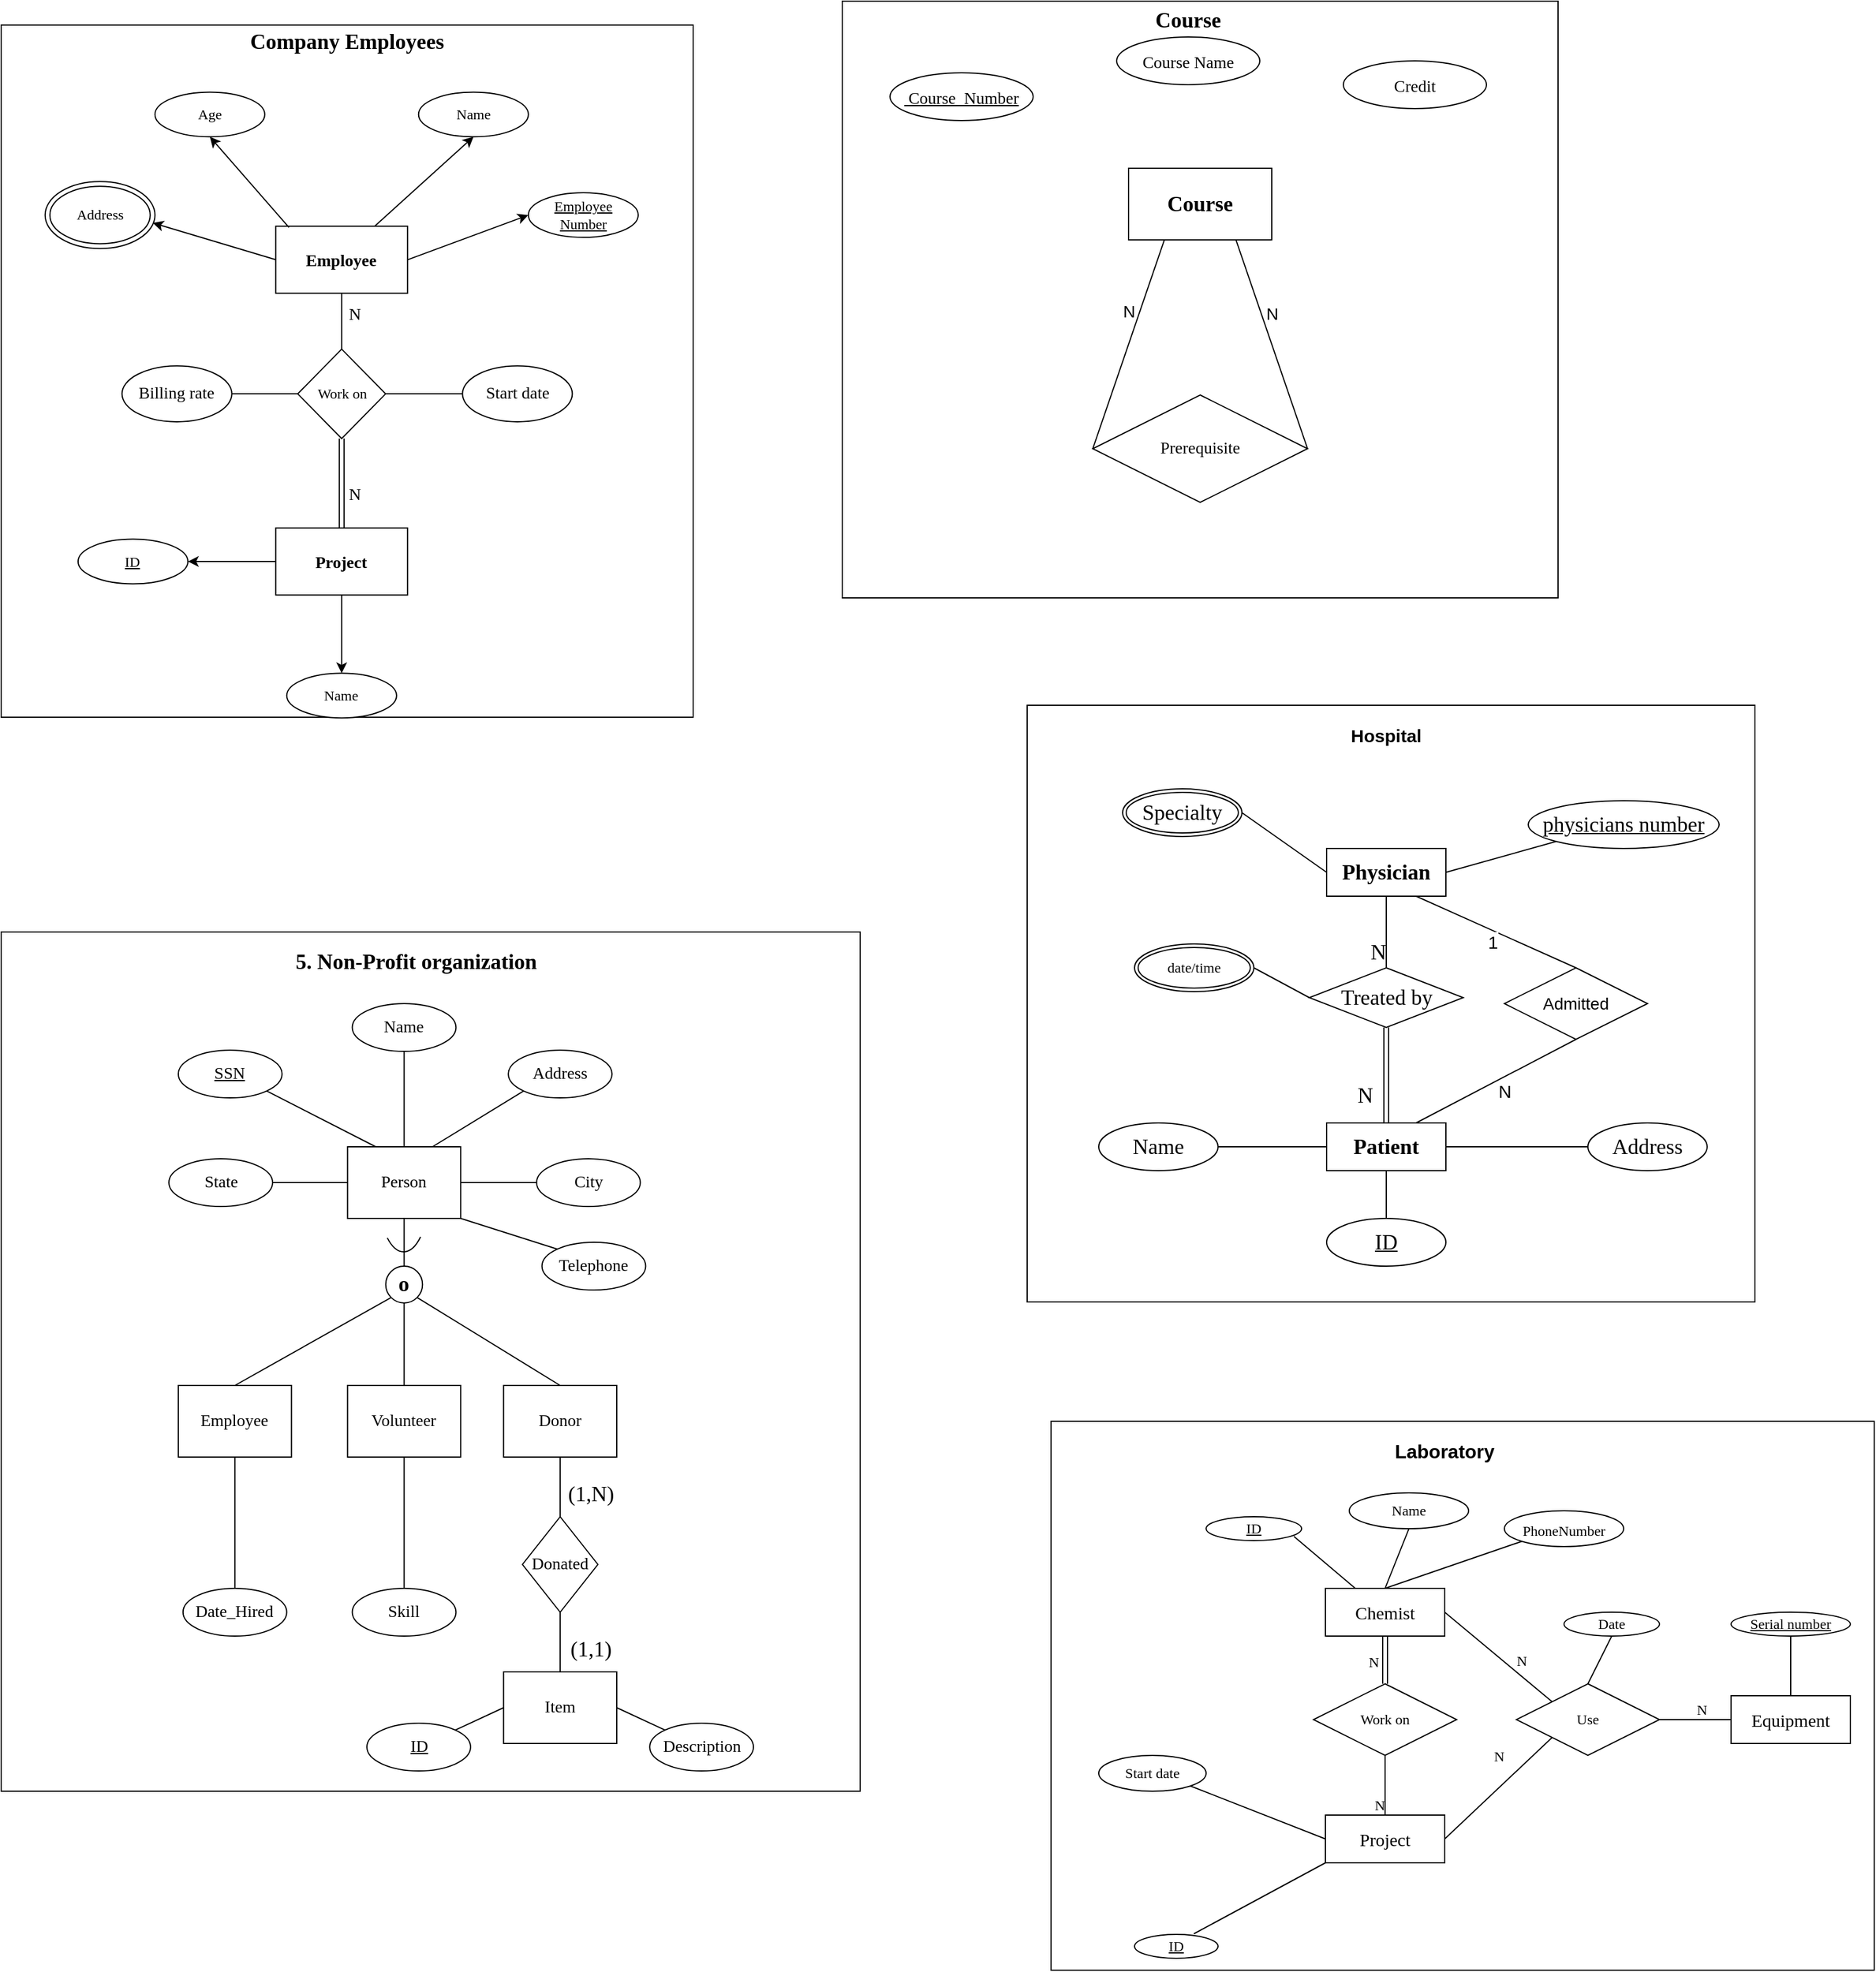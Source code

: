 <mxfile version="20.3.3" type="github">
  <diagram id="G0doiF0QVeqxdnfjwzPW" name="Trang-1">
    <mxGraphModel dx="2963" dy="1654" grid="1" gridSize="10" guides="1" tooltips="1" connect="1" arrows="1" fold="1" page="1" pageScale="1" pageWidth="827" pageHeight="1169" math="0" shadow="0">
      <root>
        <mxCell id="0" />
        <mxCell id="1" parent="0" />
        <mxCell id="F4xHrbZ4QBiIfUS1ALYh-2" value="" style="rounded=0;whiteSpace=wrap;html=1;" vertex="1" parent="1">
          <mxGeometry x="900" y="1220" width="690" height="460" as="geometry" />
        </mxCell>
        <mxCell id="6PNMOAPxWjzj0i29cbO6-39" value="" style="group" parent="1" vertex="1" connectable="0">
          <mxGeometry x="20" y="50" width="580" height="590" as="geometry" />
        </mxCell>
        <mxCell id="6PNMOAPxWjzj0i29cbO6-37" value="" style="whiteSpace=wrap;html=1;aspect=fixed;fontFamily=Times New Roman;fontSize=14;" parent="6PNMOAPxWjzj0i29cbO6-39" vertex="1">
          <mxGeometry width="580" height="580" as="geometry" />
        </mxCell>
        <mxCell id="6PNMOAPxWjzj0i29cbO6-1" value="&lt;h3&gt;&lt;font face=&quot;Times New Roman&quot;&gt;Employee&lt;/font&gt;&lt;/h3&gt;" style="rounded=0;whiteSpace=wrap;html=1;" parent="6PNMOAPxWjzj0i29cbO6-39" vertex="1">
          <mxGeometry x="230.159" y="168.571" width="110.476" height="56.19" as="geometry" />
        </mxCell>
        <mxCell id="6PNMOAPxWjzj0i29cbO6-2" value="&lt;h3&gt;Project&lt;/h3&gt;" style="rounded=0;whiteSpace=wrap;html=1;fontFamily=Times New Roman;" parent="6PNMOAPxWjzj0i29cbO6-39" vertex="1">
          <mxGeometry x="230.159" y="421.429" width="110.476" height="56.19" as="geometry" />
        </mxCell>
        <mxCell id="6PNMOAPxWjzj0i29cbO6-5" value="&lt;u&gt;Employee Number&lt;/u&gt;" style="ellipse;whiteSpace=wrap;html=1;fontFamily=Times New Roman;" parent="6PNMOAPxWjzj0i29cbO6-39" vertex="1">
          <mxGeometry x="441.905" y="140.476" width="92.063" height="37.46" as="geometry" />
        </mxCell>
        <mxCell id="6PNMOAPxWjzj0i29cbO6-7" value="Name" style="ellipse;whiteSpace=wrap;html=1;fontFamily=Times New Roman;" parent="6PNMOAPxWjzj0i29cbO6-39" vertex="1">
          <mxGeometry x="349.841" y="56.19" width="92.063" height="37.46" as="geometry" />
        </mxCell>
        <mxCell id="6PNMOAPxWjzj0i29cbO6-8" value="Age" style="ellipse;whiteSpace=wrap;html=1;fontFamily=Times New Roman;" parent="6PNMOAPxWjzj0i29cbO6-39" vertex="1">
          <mxGeometry x="128.889" y="56.19" width="92.063" height="37.46" as="geometry" />
        </mxCell>
        <mxCell id="6PNMOAPxWjzj0i29cbO6-10" value="" style="endArrow=classic;html=1;rounded=0;fontFamily=Times New Roman;entryX=0.5;entryY=1;entryDx=0;entryDy=0;exitX=0.75;exitY=0;exitDx=0;exitDy=0;" parent="6PNMOAPxWjzj0i29cbO6-39" source="6PNMOAPxWjzj0i29cbO6-1" target="6PNMOAPxWjzj0i29cbO6-7" edge="1">
          <mxGeometry width="50" height="50" relative="1" as="geometry">
            <mxPoint x="340.635" y="252.857" as="sourcePoint" />
            <mxPoint x="386.667" y="206.032" as="targetPoint" />
          </mxGeometry>
        </mxCell>
        <mxCell id="6PNMOAPxWjzj0i29cbO6-12" value="" style="endArrow=classic;html=1;rounded=0;fontFamily=Times New Roman;entryX=0.5;entryY=1;entryDx=0;entryDy=0;exitX=0.1;exitY=0.017;exitDx=0;exitDy=0;exitPerimeter=0;" parent="6PNMOAPxWjzj0i29cbO6-39" source="6PNMOAPxWjzj0i29cbO6-1" target="6PNMOAPxWjzj0i29cbO6-8" edge="1">
          <mxGeometry width="50" height="50" relative="1" as="geometry">
            <mxPoint x="340.635" y="252.857" as="sourcePoint" />
            <mxPoint x="386.667" y="206.032" as="targetPoint" />
          </mxGeometry>
        </mxCell>
        <mxCell id="6PNMOAPxWjzj0i29cbO6-13" value="" style="endArrow=classic;html=1;rounded=0;fontFamily=Times New Roman;entryX=0.98;entryY=0.617;entryDx=0;entryDy=0;exitX=0;exitY=0.5;exitDx=0;exitDy=0;entryPerimeter=0;" parent="6PNMOAPxWjzj0i29cbO6-39" source="6PNMOAPxWjzj0i29cbO6-1" target="6PNMOAPxWjzj0i29cbO6-15" edge="1">
          <mxGeometry width="50" height="50" relative="1" as="geometry">
            <mxPoint x="340.635" y="252.857" as="sourcePoint" />
            <mxPoint x="147.302" y="159.206" as="targetPoint" />
          </mxGeometry>
        </mxCell>
        <mxCell id="6PNMOAPxWjzj0i29cbO6-14" value="" style="endArrow=classic;html=1;rounded=0;fontFamily=Times New Roman;entryX=0;entryY=0.5;entryDx=0;entryDy=0;exitX=1;exitY=0.5;exitDx=0;exitDy=0;" parent="6PNMOAPxWjzj0i29cbO6-39" source="6PNMOAPxWjzj0i29cbO6-1" target="6PNMOAPxWjzj0i29cbO6-5" edge="1">
          <mxGeometry width="50" height="50" relative="1" as="geometry">
            <mxPoint x="340.635" y="252.857" as="sourcePoint" />
            <mxPoint x="386.667" y="206.032" as="targetPoint" />
          </mxGeometry>
        </mxCell>
        <mxCell id="6PNMOAPxWjzj0i29cbO6-15" value="Address" style="ellipse;shape=doubleEllipse;whiteSpace=wrap;html=1;fontFamily=Times New Roman;" parent="6PNMOAPxWjzj0i29cbO6-39" vertex="1">
          <mxGeometry x="36.825" y="131.111" width="92.063" height="56.19" as="geometry" />
        </mxCell>
        <mxCell id="6PNMOAPxWjzj0i29cbO6-17" value="&lt;u&gt;ID&lt;/u&gt;" style="ellipse;whiteSpace=wrap;html=1;fontFamily=Times New Roman;" parent="6PNMOAPxWjzj0i29cbO6-39" vertex="1">
          <mxGeometry x="64.444" y="430.794" width="92.063" height="37.46" as="geometry" />
        </mxCell>
        <mxCell id="6PNMOAPxWjzj0i29cbO6-18" value="Name" style="ellipse;whiteSpace=wrap;html=1;fontFamily=Times New Roman;" parent="6PNMOAPxWjzj0i29cbO6-39" vertex="1">
          <mxGeometry x="239.365" y="543.175" width="92.063" height="37.46" as="geometry" />
        </mxCell>
        <mxCell id="6PNMOAPxWjzj0i29cbO6-19" value="" style="endArrow=classic;html=1;rounded=0;fontFamily=Times New Roman;entryX=1;entryY=0.5;entryDx=0;entryDy=0;exitX=0;exitY=0.5;exitDx=0;exitDy=0;" parent="6PNMOAPxWjzj0i29cbO6-39" source="6PNMOAPxWjzj0i29cbO6-2" target="6PNMOAPxWjzj0i29cbO6-17" edge="1">
          <mxGeometry width="50" height="50" relative="1" as="geometry">
            <mxPoint x="349.841" y="346.508" as="sourcePoint" />
            <mxPoint x="156.508" y="252.857" as="targetPoint" />
          </mxGeometry>
        </mxCell>
        <mxCell id="6PNMOAPxWjzj0i29cbO6-20" value="" style="endArrow=classic;html=1;rounded=0;fontFamily=Times New Roman;entryX=0.5;entryY=0;entryDx=0;entryDy=0;exitX=0.5;exitY=1;exitDx=0;exitDy=0;" parent="6PNMOAPxWjzj0i29cbO6-39" source="6PNMOAPxWjzj0i29cbO6-2" target="6PNMOAPxWjzj0i29cbO6-18" edge="1">
          <mxGeometry width="50" height="50" relative="1" as="geometry">
            <mxPoint x="349.841" y="346.508" as="sourcePoint" />
            <mxPoint x="156.508" y="252.857" as="targetPoint" />
          </mxGeometry>
        </mxCell>
        <mxCell id="6PNMOAPxWjzj0i29cbO6-21" value="" style="endArrow=none;html=1;rounded=0;fontFamily=Times New Roman;exitX=0.5;exitY=0;exitDx=0;exitDy=0;entryX=0.5;entryY=1;entryDx=0;entryDy=0;" parent="6PNMOAPxWjzj0i29cbO6-39" source="6PNMOAPxWjzj0i29cbO6-22" target="6PNMOAPxWjzj0i29cbO6-1" edge="1">
          <mxGeometry width="50" height="50" relative="1" as="geometry">
            <mxPoint x="340.635" y="252.857" as="sourcePoint" />
            <mxPoint x="386.667" y="206.032" as="targetPoint" />
          </mxGeometry>
        </mxCell>
        <mxCell id="6PNMOAPxWjzj0i29cbO6-22" value="Work on" style="rhombus;whiteSpace=wrap;html=1;fontFamily=Times New Roman;" parent="6PNMOAPxWjzj0i29cbO6-39" vertex="1">
          <mxGeometry x="248.571" y="271.587" width="73.651" height="74.921" as="geometry" />
        </mxCell>
        <mxCell id="6PNMOAPxWjzj0i29cbO6-27" value="" style="shape=link;html=1;rounded=0;fontFamily=Times New Roman;fontSize=14;entryX=0.5;entryY=0;entryDx=0;entryDy=0;exitX=0.5;exitY=1;exitDx=0;exitDy=0;" parent="6PNMOAPxWjzj0i29cbO6-39" source="6PNMOAPxWjzj0i29cbO6-22" target="6PNMOAPxWjzj0i29cbO6-2" edge="1">
          <mxGeometry width="100" relative="1" as="geometry">
            <mxPoint x="303.81" y="327.778" as="sourcePoint" />
            <mxPoint x="395.873" y="327.778" as="targetPoint" />
          </mxGeometry>
        </mxCell>
        <mxCell id="6PNMOAPxWjzj0i29cbO6-28" value="N" style="edgeLabel;html=1;align=center;verticalAlign=middle;resizable=0;points=[];fontSize=14;fontFamily=Times New Roman;" parent="6PNMOAPxWjzj0i29cbO6-27" vertex="1" connectable="0">
          <mxGeometry x="0.274" y="2" relative="1" as="geometry">
            <mxPoint x="8" as="offset" />
          </mxGeometry>
        </mxCell>
        <mxCell id="6PNMOAPxWjzj0i29cbO6-29" value="N" style="edgeLabel;html=1;align=center;verticalAlign=middle;resizable=0;points=[];fontSize=14;fontFamily=Times New Roman;" parent="6PNMOAPxWjzj0i29cbO6-27" vertex="1" connectable="0">
          <mxGeometry x="0.274" y="2" relative="1" as="geometry">
            <mxPoint x="8" y="-151" as="offset" />
          </mxGeometry>
        </mxCell>
        <mxCell id="6PNMOAPxWjzj0i29cbO6-30" value="Billing rate" style="ellipse;whiteSpace=wrap;html=1;fontFamily=Times New Roman;fontSize=14;" parent="6PNMOAPxWjzj0i29cbO6-39" vertex="1">
          <mxGeometry x="101.27" y="285.635" width="92.063" height="46.825" as="geometry" />
        </mxCell>
        <mxCell id="6PNMOAPxWjzj0i29cbO6-31" value="Start date" style="ellipse;whiteSpace=wrap;html=1;fontFamily=Times New Roman;fontSize=14;" parent="6PNMOAPxWjzj0i29cbO6-39" vertex="1">
          <mxGeometry x="386.667" y="285.635" width="92.063" height="46.825" as="geometry" />
        </mxCell>
        <mxCell id="6PNMOAPxWjzj0i29cbO6-33" value="" style="endArrow=none;html=1;rounded=0;fontFamily=Times New Roman;fontSize=14;exitX=1;exitY=0.5;exitDx=0;exitDy=0;entryX=0;entryY=0.5;entryDx=0;entryDy=0;" parent="6PNMOAPxWjzj0i29cbO6-39" source="6PNMOAPxWjzj0i29cbO6-22" target="6PNMOAPxWjzj0i29cbO6-31" edge="1">
          <mxGeometry width="50" height="50" relative="1" as="geometry">
            <mxPoint x="322.222" y="346.508" as="sourcePoint" />
            <mxPoint x="368.254" y="299.683" as="targetPoint" />
          </mxGeometry>
        </mxCell>
        <mxCell id="6PNMOAPxWjzj0i29cbO6-35" value="" style="endArrow=none;html=1;rounded=0;fontFamily=Times New Roman;fontSize=14;exitX=0;exitY=0.5;exitDx=0;exitDy=0;entryX=1;entryY=0.5;entryDx=0;entryDy=0;" parent="6PNMOAPxWjzj0i29cbO6-39" source="6PNMOAPxWjzj0i29cbO6-22" target="6PNMOAPxWjzj0i29cbO6-30" edge="1">
          <mxGeometry width="50" height="50" relative="1" as="geometry">
            <mxPoint x="322.222" y="346.508" as="sourcePoint" />
            <mxPoint x="368.254" y="299.683" as="targetPoint" />
          </mxGeometry>
        </mxCell>
        <mxCell id="6PNMOAPxWjzj0i29cbO6-38" value="&lt;font style=&quot;font-size: 18px;&quot;&gt;Company Employees&lt;/font&gt;" style="text;html=1;strokeColor=none;fillColor=none;align=center;verticalAlign=middle;whiteSpace=wrap;rounded=0;fontFamily=Times New Roman;fontSize=14;fontStyle=1" parent="6PNMOAPxWjzj0i29cbO6-39" vertex="1">
          <mxGeometry x="200.238" width="179.524" height="28.095" as="geometry" />
        </mxCell>
        <mxCell id="6PNMOAPxWjzj0i29cbO6-51" value="" style="group" parent="1" vertex="1" connectable="0">
          <mxGeometry x="725" y="30" width="600" height="500" as="geometry" />
        </mxCell>
        <mxCell id="6PNMOAPxWjzj0i29cbO6-50" value="" style="rounded=0;whiteSpace=wrap;html=1;fontFamily=Times New Roman;fontSize=14;" parent="6PNMOAPxWjzj0i29cbO6-51" vertex="1">
          <mxGeometry width="600" height="500" as="geometry" />
        </mxCell>
        <mxCell id="6PNMOAPxWjzj0i29cbO6-40" value="&lt;b&gt;Course&lt;/b&gt;" style="rounded=0;whiteSpace=wrap;html=1;fontFamily=Times New Roman;fontSize=18;" parent="6PNMOAPxWjzj0i29cbO6-51" vertex="1">
          <mxGeometry x="240" y="140" width="120" height="60" as="geometry" />
        </mxCell>
        <mxCell id="6PNMOAPxWjzj0i29cbO6-41" value="&lt;u&gt;&lt;font style=&quot;font-size: 14px;&quot;&gt;&amp;nbsp;Course_Number&lt;/font&gt;&lt;/u&gt;" style="ellipse;whiteSpace=wrap;html=1;fontFamily=Times New Roman;fontSize=18;" parent="6PNMOAPxWjzj0i29cbO6-51" vertex="1">
          <mxGeometry x="40" y="60" width="120" height="40" as="geometry" />
        </mxCell>
        <mxCell id="6PNMOAPxWjzj0i29cbO6-42" value="&lt;font style=&quot;font-size: 14px;&quot;&gt;Course Name&lt;/font&gt;" style="ellipse;whiteSpace=wrap;html=1;fontFamily=Times New Roman;fontSize=18;" parent="6PNMOAPxWjzj0i29cbO6-51" vertex="1">
          <mxGeometry x="230" y="30" width="120" height="40" as="geometry" />
        </mxCell>
        <mxCell id="6PNMOAPxWjzj0i29cbO6-43" value="&lt;font style=&quot;font-size: 14px;&quot;&gt;Credit&lt;/font&gt;" style="ellipse;whiteSpace=wrap;html=1;fontFamily=Times New Roman;fontSize=18;" parent="6PNMOAPxWjzj0i29cbO6-51" vertex="1">
          <mxGeometry x="420" y="50" width="120" height="40" as="geometry" />
        </mxCell>
        <mxCell id="6PNMOAPxWjzj0i29cbO6-44" value="Prerequisite" style="rhombus;whiteSpace=wrap;html=1;fontFamily=Times New Roman;fontSize=14;" parent="6PNMOAPxWjzj0i29cbO6-51" vertex="1">
          <mxGeometry x="210" y="330" width="180" height="90" as="geometry" />
        </mxCell>
        <mxCell id="6PNMOAPxWjzj0i29cbO6-45" value="" style="endArrow=none;html=1;rounded=0;fontFamily=Times New Roman;fontSize=14;entryX=0.25;entryY=1;entryDx=0;entryDy=0;exitX=0;exitY=0.5;exitDx=0;exitDy=0;" parent="6PNMOAPxWjzj0i29cbO6-51" source="6PNMOAPxWjzj0i29cbO6-44" target="6PNMOAPxWjzj0i29cbO6-40" edge="1">
          <mxGeometry width="50" height="50" relative="1" as="geometry">
            <mxPoint x="-30" y="340" as="sourcePoint" />
            <mxPoint x="20" y="290" as="targetPoint" />
          </mxGeometry>
        </mxCell>
        <mxCell id="CnlkSe7IBKAiAECf2HbK-1" value="N" style="edgeLabel;html=1;align=center;verticalAlign=middle;resizable=0;points=[];fontSize=14;" parent="6PNMOAPxWjzj0i29cbO6-45" vertex="1" connectable="0">
          <mxGeometry x="0.326" y="-1" relative="1" as="geometry">
            <mxPoint x="-11" as="offset" />
          </mxGeometry>
        </mxCell>
        <mxCell id="6PNMOAPxWjzj0i29cbO6-47" value="" style="endArrow=none;html=1;rounded=0;fontFamily=Times New Roman;fontSize=14;entryX=0.75;entryY=1;entryDx=0;entryDy=0;exitX=1;exitY=0.5;exitDx=0;exitDy=0;" parent="6PNMOAPxWjzj0i29cbO6-51" source="6PNMOAPxWjzj0i29cbO6-44" target="6PNMOAPxWjzj0i29cbO6-40" edge="1">
          <mxGeometry width="50" height="50" relative="1" as="geometry">
            <mxPoint x="-30" y="340" as="sourcePoint" />
            <mxPoint x="20" y="290" as="targetPoint" />
          </mxGeometry>
        </mxCell>
        <mxCell id="CnlkSe7IBKAiAECf2HbK-2" value="N" style="edgeLabel;html=1;align=center;verticalAlign=middle;resizable=0;points=[];fontSize=14;" parent="6PNMOAPxWjzj0i29cbO6-47" vertex="1" connectable="0">
          <mxGeometry x="0.291" y="-2" relative="1" as="geometry">
            <mxPoint x="7" as="offset" />
          </mxGeometry>
        </mxCell>
        <mxCell id="F4xHrbZ4QBiIfUS1ALYh-1" value="&lt;b style=&quot;font-size: 18px;&quot;&gt;Course&lt;/b&gt;" style="text;html=1;strokeColor=none;fillColor=none;align=center;verticalAlign=middle;whiteSpace=wrap;rounded=0;fontFamily=Times New Roman;fontSize=14;fontStyle=1" vertex="1" parent="6PNMOAPxWjzj0i29cbO6-51">
          <mxGeometry x="200.238" y="1.9" width="179.524" height="28.095" as="geometry" />
        </mxCell>
        <mxCell id="6PNMOAPxWjzj0i29cbO6-177" value="" style="group" parent="1" vertex="1" connectable="0">
          <mxGeometry x="20" y="810" width="720" height="720" as="geometry" />
        </mxCell>
        <mxCell id="6PNMOAPxWjzj0i29cbO6-174" value="" style="whiteSpace=wrap;html=1;aspect=fixed;fontFamily=Times New Roman;fontSize=18;" parent="6PNMOAPxWjzj0i29cbO6-177" vertex="1">
          <mxGeometry width="720" height="720" as="geometry" />
        </mxCell>
        <mxCell id="6PNMOAPxWjzj0i29cbO6-175" value="5. Non-Profit organization" style="text;html=1;strokeColor=none;fillColor=none;align=center;verticalAlign=middle;whiteSpace=wrap;rounded=0;fontFamily=Times New Roman;fontSize=18;fontStyle=1" parent="6PNMOAPxWjzj0i29cbO6-177" vertex="1">
          <mxGeometry x="243.3" y="10" width="210" height="30" as="geometry" />
        </mxCell>
        <mxCell id="6PNMOAPxWjzj0i29cbO6-136" value="Person" style="rounded=0;whiteSpace=wrap;html=1;fontFamily=Times New Roman;fontSize=14;" parent="6PNMOAPxWjzj0i29cbO6-177" vertex="1">
          <mxGeometry x="290.326" y="180" width="94.839" height="60" as="geometry" />
        </mxCell>
        <mxCell id="6PNMOAPxWjzj0i29cbO6-137" value="Employee" style="rounded=0;whiteSpace=wrap;html=1;fontFamily=Times New Roman;fontSize=14;" parent="6PNMOAPxWjzj0i29cbO6-177" vertex="1">
          <mxGeometry x="148.463" y="380" width="94.839" height="60" as="geometry" />
        </mxCell>
        <mxCell id="6PNMOAPxWjzj0i29cbO6-139" value="Donor" style="rounded=0;whiteSpace=wrap;html=1;fontFamily=Times New Roman;fontSize=14;" parent="6PNMOAPxWjzj0i29cbO6-177" vertex="1">
          <mxGeometry x="421.125" y="380" width="94.839" height="60" as="geometry" />
        </mxCell>
        <mxCell id="6PNMOAPxWjzj0i29cbO6-140" value="Volunteer" style="rounded=0;whiteSpace=wrap;html=1;fontFamily=Times New Roman;fontSize=14;" parent="6PNMOAPxWjzj0i29cbO6-177" vertex="1">
          <mxGeometry x="290.326" y="380" width="94.839" height="60" as="geometry" />
        </mxCell>
        <mxCell id="6PNMOAPxWjzj0i29cbO6-141" value="&lt;font style=&quot;font-size: 18px;&quot;&gt;&lt;b&gt;o&lt;/b&gt;&lt;/font&gt;" style="ellipse;whiteSpace=wrap;html=1;aspect=fixed;fontFamily=Times New Roman;fontSize=14;" parent="6PNMOAPxWjzj0i29cbO6-177" vertex="1">
          <mxGeometry x="322.334" y="280" width="30.823" height="30.823" as="geometry" />
        </mxCell>
        <mxCell id="6PNMOAPxWjzj0i29cbO6-142" value="" style="endArrow=none;html=1;rounded=0;fontFamily=Times New Roman;fontSize=18;exitX=0.5;exitY=0;exitDx=0;exitDy=0;entryX=0;entryY=1;entryDx=0;entryDy=0;" parent="6PNMOAPxWjzj0i29cbO6-177" source="6PNMOAPxWjzj0i29cbO6-137" target="6PNMOAPxWjzj0i29cbO6-141" edge="1">
          <mxGeometry width="50" height="50" relative="1" as="geometry">
            <mxPoint x="361.85" y="240" as="sourcePoint" />
            <mxPoint x="401.366" y="190" as="targetPoint" />
          </mxGeometry>
        </mxCell>
        <mxCell id="6PNMOAPxWjzj0i29cbO6-143" value="" style="endArrow=none;html=1;rounded=0;fontFamily=Times New Roman;fontSize=18;exitX=0.5;exitY=0;exitDx=0;exitDy=0;entryX=0.5;entryY=1;entryDx=0;entryDy=0;" parent="6PNMOAPxWjzj0i29cbO6-177" source="6PNMOAPxWjzj0i29cbO6-140" target="6PNMOAPxWjzj0i29cbO6-141" edge="1">
          <mxGeometry width="50" height="50" relative="1" as="geometry">
            <mxPoint x="361.85" y="240" as="sourcePoint" />
            <mxPoint x="401.366" y="190" as="targetPoint" />
          </mxGeometry>
        </mxCell>
        <mxCell id="6PNMOAPxWjzj0i29cbO6-144" value="" style="endArrow=none;html=1;rounded=0;fontFamily=Times New Roman;fontSize=18;exitX=0.5;exitY=0;exitDx=0;exitDy=0;entryX=1;entryY=1;entryDx=0;entryDy=0;" parent="6PNMOAPxWjzj0i29cbO6-177" source="6PNMOAPxWjzj0i29cbO6-139" target="6PNMOAPxWjzj0i29cbO6-141" edge="1">
          <mxGeometry width="50" height="50" relative="1" as="geometry">
            <mxPoint x="361.85" y="240" as="sourcePoint" />
            <mxPoint x="401.366" y="190" as="targetPoint" />
          </mxGeometry>
        </mxCell>
        <mxCell id="6PNMOAPxWjzj0i29cbO6-146" value="" style="endArrow=none;html=1;rounded=0;fontFamily=Times New Roman;fontSize=18;exitX=0.5;exitY=0;exitDx=0;exitDy=0;entryX=0.5;entryY=1;entryDx=0;entryDy=0;" parent="6PNMOAPxWjzj0i29cbO6-177" source="6PNMOAPxWjzj0i29cbO6-141" target="6PNMOAPxWjzj0i29cbO6-136" edge="1">
          <mxGeometry width="50" height="50" relative="1" as="geometry">
            <mxPoint x="361.85" y="240" as="sourcePoint" />
            <mxPoint x="401.366" y="190" as="targetPoint" />
          </mxGeometry>
        </mxCell>
        <mxCell id="6PNMOAPxWjzj0i29cbO6-147" value="Date_Hired" style="ellipse;whiteSpace=wrap;html=1;fontFamily=Times New Roman;fontSize=14;" parent="6PNMOAPxWjzj0i29cbO6-177" vertex="1">
          <mxGeometry x="152.415" y="550" width="86.935" height="40" as="geometry" />
        </mxCell>
        <mxCell id="6PNMOAPxWjzj0i29cbO6-148" value="" style="endArrow=none;html=1;rounded=0;fontFamily=Times New Roman;fontSize=18;exitX=0.5;exitY=0;exitDx=0;exitDy=0;entryX=0.5;entryY=1;entryDx=0;entryDy=0;" parent="6PNMOAPxWjzj0i29cbO6-177" source="6PNMOAPxWjzj0i29cbO6-147" target="6PNMOAPxWjzj0i29cbO6-137" edge="1">
          <mxGeometry width="50" height="50" relative="1" as="geometry">
            <mxPoint x="361.85" y="240" as="sourcePoint" />
            <mxPoint x="401.366" y="190" as="targetPoint" />
          </mxGeometry>
        </mxCell>
        <mxCell id="6PNMOAPxWjzj0i29cbO6-150" value="Skill" style="ellipse;whiteSpace=wrap;html=1;fontFamily=Times New Roman;fontSize=14;" parent="6PNMOAPxWjzj0i29cbO6-177" vertex="1">
          <mxGeometry x="294.278" y="550" width="86.935" height="40" as="geometry" />
        </mxCell>
        <mxCell id="6PNMOAPxWjzj0i29cbO6-151" value="" style="endArrow=none;html=1;rounded=0;fontFamily=Times New Roman;fontSize=18;exitX=0.5;exitY=0;exitDx=0;exitDy=0;entryX=0.5;entryY=1;entryDx=0;entryDy=0;" parent="6PNMOAPxWjzj0i29cbO6-177" source="6PNMOAPxWjzj0i29cbO6-150" target="6PNMOAPxWjzj0i29cbO6-140" edge="1">
          <mxGeometry width="50" height="50" relative="1" as="geometry">
            <mxPoint x="361.85" y="240" as="sourcePoint" />
            <mxPoint x="401.366" y="190" as="targetPoint" />
          </mxGeometry>
        </mxCell>
        <mxCell id="6PNMOAPxWjzj0i29cbO6-152" value="" style="endArrow=none;html=1;rounded=0;fontFamily=Times New Roman;fontSize=18;entryX=0.5;entryY=1;entryDx=0;entryDy=0;exitX=0.5;exitY=0;exitDx=0;exitDy=0;" parent="6PNMOAPxWjzj0i29cbO6-177" source="6PNMOAPxWjzj0i29cbO6-153" target="6PNMOAPxWjzj0i29cbO6-139" edge="1">
          <mxGeometry width="50" height="50" relative="1" as="geometry">
            <mxPoint x="638.463" y="410" as="sourcePoint" />
            <mxPoint x="341.302" y="440" as="targetPoint" />
          </mxGeometry>
        </mxCell>
        <mxCell id="6PNMOAPxWjzj0i29cbO6-171" value="(1,N)" style="edgeLabel;html=1;align=center;verticalAlign=middle;resizable=0;points=[];fontSize=18;fontFamily=Times New Roman;" parent="6PNMOAPxWjzj0i29cbO6-152" vertex="1" connectable="0">
          <mxGeometry x="0.347" y="3" relative="1" as="geometry">
            <mxPoint x="28" y="14" as="offset" />
          </mxGeometry>
        </mxCell>
        <mxCell id="6PNMOAPxWjzj0i29cbO6-172" value="(1,1)" style="edgeLabel;html=1;align=center;verticalAlign=middle;resizable=0;points=[];fontSize=18;fontFamily=Times New Roman;" parent="6PNMOAPxWjzj0i29cbO6-152" vertex="1" connectable="0">
          <mxGeometry x="0.347" y="3" relative="1" as="geometry">
            <mxPoint x="28" y="144" as="offset" />
          </mxGeometry>
        </mxCell>
        <mxCell id="6PNMOAPxWjzj0i29cbO6-153" value="Donated" style="rhombus;whiteSpace=wrap;html=1;fontFamily=Times New Roman;fontSize=14;" parent="6PNMOAPxWjzj0i29cbO6-177" vertex="1">
          <mxGeometry x="436.931" y="490" width="63.226" height="80" as="geometry" />
        </mxCell>
        <mxCell id="6PNMOAPxWjzj0i29cbO6-154" value="Item" style="rounded=0;whiteSpace=wrap;html=1;fontFamily=Times New Roman;fontSize=14;" parent="6PNMOAPxWjzj0i29cbO6-177" vertex="1">
          <mxGeometry x="421.125" y="620" width="94.839" height="60" as="geometry" />
        </mxCell>
        <mxCell id="6PNMOAPxWjzj0i29cbO6-98" value="" style="endArrow=none;html=1;rounded=0;fontFamily=Times New Roman;fontSize=14;entryX=0.5;entryY=1;entryDx=0;entryDy=0;exitX=0.5;exitY=0;exitDx=0;exitDy=0;" parent="6PNMOAPxWjzj0i29cbO6-177" source="6PNMOAPxWjzj0i29cbO6-154" target="6PNMOAPxWjzj0i29cbO6-153" edge="1">
          <mxGeometry width="50" height="50" relative="1" as="geometry">
            <mxPoint x="606.621" y="670" as="sourcePoint" />
            <mxPoint x="164.04" y="-70" as="targetPoint" />
          </mxGeometry>
        </mxCell>
        <mxCell id="6PNMOAPxWjzj0i29cbO6-155" value="&lt;u&gt;ID&lt;/u&gt;" style="ellipse;whiteSpace=wrap;html=1;fontFamily=Times New Roman;fontSize=14;" parent="6PNMOAPxWjzj0i29cbO6-177" vertex="1">
          <mxGeometry x="306.528" y="663" width="86.935" height="40" as="geometry" />
        </mxCell>
        <mxCell id="6PNMOAPxWjzj0i29cbO6-157" value="Description" style="ellipse;whiteSpace=wrap;html=1;fontFamily=Times New Roman;fontSize=14;" parent="6PNMOAPxWjzj0i29cbO6-177" vertex="1">
          <mxGeometry x="543.625" y="663" width="86.935" height="40" as="geometry" />
        </mxCell>
        <mxCell id="6PNMOAPxWjzj0i29cbO6-158" value="" style="endArrow=none;html=1;rounded=0;fontFamily=Times New Roman;fontSize=14;entryX=0;entryY=0.5;entryDx=0;entryDy=0;exitX=1;exitY=0;exitDx=0;exitDy=0;" parent="6PNMOAPxWjzj0i29cbO6-177" source="6PNMOAPxWjzj0i29cbO6-155" target="6PNMOAPxWjzj0i29cbO6-154" edge="1">
          <mxGeometry width="50" height="50" relative="1" as="geometry">
            <mxPoint x="606.621" y="650" as="sourcePoint" />
            <mxPoint x="164.04" y="-90" as="targetPoint" />
          </mxGeometry>
        </mxCell>
        <mxCell id="6PNMOAPxWjzj0i29cbO6-159" value="" style="endArrow=none;html=1;rounded=0;fontFamily=Times New Roman;fontSize=14;entryX=1;entryY=0.5;entryDx=0;entryDy=0;exitX=0;exitY=0;exitDx=0;exitDy=0;" parent="6PNMOAPxWjzj0i29cbO6-177" source="6PNMOAPxWjzj0i29cbO6-157" target="6PNMOAPxWjzj0i29cbO6-154" edge="1">
          <mxGeometry width="50" height="50" relative="1" as="geometry">
            <mxPoint x="606.621" y="650" as="sourcePoint" />
            <mxPoint x="164.04" y="-90" as="targetPoint" />
          </mxGeometry>
        </mxCell>
        <mxCell id="6PNMOAPxWjzj0i29cbO6-160" value="&lt;u&gt;SSN&lt;/u&gt;" style="ellipse;whiteSpace=wrap;html=1;fontFamily=Times New Roman;fontSize=14;" parent="6PNMOAPxWjzj0i29cbO6-177" vertex="1">
          <mxGeometry x="148.463" y="99" width="86.935" height="40" as="geometry" />
        </mxCell>
        <mxCell id="6PNMOAPxWjzj0i29cbO6-161" value="" style="endArrow=none;html=1;rounded=0;fontFamily=Times New Roman;fontSize=18;exitX=0.25;exitY=0;exitDx=0;exitDy=0;entryX=1;entryY=1;entryDx=0;entryDy=0;" parent="6PNMOAPxWjzj0i29cbO6-177" source="6PNMOAPxWjzj0i29cbO6-136" target="6PNMOAPxWjzj0i29cbO6-160" edge="1">
          <mxGeometry width="50" height="50" relative="1" as="geometry">
            <mxPoint x="361.85" y="240" as="sourcePoint" />
            <mxPoint x="401.366" y="190" as="targetPoint" />
          </mxGeometry>
        </mxCell>
        <mxCell id="6PNMOAPxWjzj0i29cbO6-162" value="Name" style="ellipse;whiteSpace=wrap;html=1;fontFamily=Times New Roman;fontSize=14;" parent="6PNMOAPxWjzj0i29cbO6-177" vertex="1">
          <mxGeometry x="294.278" y="60" width="86.935" height="40" as="geometry" />
        </mxCell>
        <mxCell id="6PNMOAPxWjzj0i29cbO6-163" value="Address" style="ellipse;whiteSpace=wrap;html=1;fontFamily=Times New Roman;fontSize=14;" parent="6PNMOAPxWjzj0i29cbO6-177" vertex="1">
          <mxGeometry x="425.076" y="99" width="86.935" height="40" as="geometry" />
        </mxCell>
        <mxCell id="6PNMOAPxWjzj0i29cbO6-165" value="City" style="ellipse;whiteSpace=wrap;html=1;fontFamily=Times New Roman;fontSize=14;" parent="6PNMOAPxWjzj0i29cbO6-177" vertex="1">
          <mxGeometry x="448.786" y="190" width="86.935" height="40" as="geometry" />
        </mxCell>
        <mxCell id="6PNMOAPxWjzj0i29cbO6-166" value="State" style="ellipse;whiteSpace=wrap;html=1;fontFamily=Times New Roman;fontSize=14;" parent="6PNMOAPxWjzj0i29cbO6-177" vertex="1">
          <mxGeometry x="140.56" y="190" width="86.935" height="40" as="geometry" />
        </mxCell>
        <mxCell id="6PNMOAPxWjzj0i29cbO6-167" value="" style="endArrow=none;html=1;rounded=0;fontFamily=Times New Roman;fontSize=18;exitX=0.5;exitY=0;exitDx=0;exitDy=0;entryX=0.5;entryY=1;entryDx=0;entryDy=0;" parent="6PNMOAPxWjzj0i29cbO6-177" source="6PNMOAPxWjzj0i29cbO6-136" target="6PNMOAPxWjzj0i29cbO6-162" edge="1">
          <mxGeometry width="50" height="50" relative="1" as="geometry">
            <mxPoint x="361.85" y="240" as="sourcePoint" />
            <mxPoint x="401.366" y="190" as="targetPoint" />
          </mxGeometry>
        </mxCell>
        <mxCell id="6PNMOAPxWjzj0i29cbO6-168" value="" style="endArrow=none;html=1;rounded=0;fontFamily=Times New Roman;fontSize=18;exitX=0.75;exitY=0;exitDx=0;exitDy=0;entryX=0;entryY=1;entryDx=0;entryDy=0;" parent="6PNMOAPxWjzj0i29cbO6-177" source="6PNMOAPxWjzj0i29cbO6-136" target="6PNMOAPxWjzj0i29cbO6-163" edge="1">
          <mxGeometry width="50" height="50" relative="1" as="geometry">
            <mxPoint x="361.85" y="240" as="sourcePoint" />
            <mxPoint x="401.366" y="190" as="targetPoint" />
          </mxGeometry>
        </mxCell>
        <mxCell id="6PNMOAPxWjzj0i29cbO6-169" value="" style="endArrow=none;html=1;rounded=0;fontFamily=Times New Roman;fontSize=18;exitX=0;exitY=0.5;exitDx=0;exitDy=0;entryX=1;entryY=0.5;entryDx=0;entryDy=0;" parent="6PNMOAPxWjzj0i29cbO6-177" source="6PNMOAPxWjzj0i29cbO6-136" target="6PNMOAPxWjzj0i29cbO6-166" edge="1">
          <mxGeometry width="50" height="50" relative="1" as="geometry">
            <mxPoint x="361.85" y="240" as="sourcePoint" />
            <mxPoint x="401.366" y="190" as="targetPoint" />
          </mxGeometry>
        </mxCell>
        <mxCell id="6PNMOAPxWjzj0i29cbO6-170" value="" style="endArrow=none;html=1;rounded=0;fontFamily=Times New Roman;fontSize=18;exitX=1;exitY=0.5;exitDx=0;exitDy=0;entryX=0;entryY=0.5;entryDx=0;entryDy=0;" parent="6PNMOAPxWjzj0i29cbO6-177" source="6PNMOAPxWjzj0i29cbO6-136" target="6PNMOAPxWjzj0i29cbO6-165" edge="1">
          <mxGeometry width="50" height="50" relative="1" as="geometry">
            <mxPoint x="361.85" y="240" as="sourcePoint" />
            <mxPoint x="401.366" y="190" as="targetPoint" />
          </mxGeometry>
        </mxCell>
        <mxCell id="6PNMOAPxWjzj0i29cbO6-198" value="Telephone" style="ellipse;whiteSpace=wrap;html=1;fontFamily=Times New Roman;fontSize=14;" parent="6PNMOAPxWjzj0i29cbO6-177" vertex="1">
          <mxGeometry x="453.296" y="260" width="86.935" height="40" as="geometry" />
        </mxCell>
        <mxCell id="6PNMOAPxWjzj0i29cbO6-199" value="" style="endArrow=none;html=1;rounded=0;fontFamily=Times New Roman;fontSize=18;exitX=1;exitY=1;exitDx=0;exitDy=0;entryX=0;entryY=0;entryDx=0;entryDy=0;" parent="6PNMOAPxWjzj0i29cbO6-177" source="6PNMOAPxWjzj0i29cbO6-136" target="6PNMOAPxWjzj0i29cbO6-198" edge="1">
          <mxGeometry width="50" height="50" relative="1" as="geometry">
            <mxPoint x="361.85" y="240" as="sourcePoint" />
            <mxPoint x="401.366" y="190" as="targetPoint" />
          </mxGeometry>
        </mxCell>
        <mxCell id="6PNMOAPxWjzj0i29cbO6-200" value="" style="verticalLabelPosition=bottom;verticalAlign=top;html=1;shape=mxgraph.basic.arc;startAngle=0.385;endAngle=0.611;fontFamily=Times New Roman;fontSize=18;" parent="6PNMOAPxWjzj0i29cbO6-177" vertex="1">
          <mxGeometry x="316" y="168" width="42.75" height="100" as="geometry" />
        </mxCell>
        <mxCell id="CnlkSe7IBKAiAECf2HbK-15" value="" style="group" parent="1" vertex="1" connectable="0">
          <mxGeometry x="880" y="620" width="610" height="500" as="geometry" />
        </mxCell>
        <mxCell id="CnlkSe7IBKAiAECf2HbK-12" value="" style="rounded=0;whiteSpace=wrap;html=1;fontSize=15;" parent="CnlkSe7IBKAiAECf2HbK-15" vertex="1">
          <mxGeometry width="610" height="500" as="geometry" />
        </mxCell>
        <mxCell id="6PNMOAPxWjzj0i29cbO6-179" value="Physician" style="whiteSpace=wrap;html=1;align=center;fontFamily=Times New Roman;fontSize=18;fontStyle=1" parent="CnlkSe7IBKAiAECf2HbK-15" vertex="1">
          <mxGeometry x="251" y="120" width="100" height="40" as="geometry" />
        </mxCell>
        <mxCell id="6PNMOAPxWjzj0i29cbO6-180" value="physicians number" style="ellipse;whiteSpace=wrap;html=1;align=center;fontFamily=Times New Roman;fontSize=18;fontStyle=4" parent="CnlkSe7IBKAiAECf2HbK-15" vertex="1">
          <mxGeometry x="420" y="80" width="160" height="40" as="geometry" />
        </mxCell>
        <mxCell id="6PNMOAPxWjzj0i29cbO6-182" value="" style="endArrow=none;html=1;rounded=0;fontFamily=Times New Roman;fontSize=18;entryX=0;entryY=1;entryDx=0;entryDy=0;exitX=1;exitY=0.5;exitDx=0;exitDy=0;" parent="CnlkSe7IBKAiAECf2HbK-15" source="6PNMOAPxWjzj0i29cbO6-179" target="6PNMOAPxWjzj0i29cbO6-180" edge="1">
          <mxGeometry relative="1" as="geometry">
            <mxPoint x="190" y="370" as="sourcePoint" />
            <mxPoint x="350" y="370" as="targetPoint" />
          </mxGeometry>
        </mxCell>
        <mxCell id="6PNMOAPxWjzj0i29cbO6-183" value="Specialty" style="ellipse;shape=doubleEllipse;margin=3;whiteSpace=wrap;html=1;align=center;fontFamily=Times New Roman;fontSize=18;" parent="CnlkSe7IBKAiAECf2HbK-15" vertex="1">
          <mxGeometry x="80" y="70" width="100" height="40" as="geometry" />
        </mxCell>
        <mxCell id="6PNMOAPxWjzj0i29cbO6-184" value="" style="endArrow=none;html=1;rounded=0;fontFamily=Times New Roman;fontSize=18;entryX=1;entryY=0.5;entryDx=0;entryDy=0;exitX=0;exitY=0.5;exitDx=0;exitDy=0;" parent="CnlkSe7IBKAiAECf2HbK-15" source="6PNMOAPxWjzj0i29cbO6-179" target="6PNMOAPxWjzj0i29cbO6-183" edge="1">
          <mxGeometry relative="1" as="geometry">
            <mxPoint x="190" y="370" as="sourcePoint" />
            <mxPoint x="350" y="370" as="targetPoint" />
          </mxGeometry>
        </mxCell>
        <mxCell id="6PNMOAPxWjzj0i29cbO6-185" value="Patient" style="whiteSpace=wrap;html=1;align=center;fontFamily=Times New Roman;fontSize=18;fontStyle=1" parent="CnlkSe7IBKAiAECf2HbK-15" vertex="1">
          <mxGeometry x="251" y="350" width="100" height="40" as="geometry" />
        </mxCell>
        <mxCell id="6PNMOAPxWjzj0i29cbO6-186" value="Name" style="ellipse;whiteSpace=wrap;html=1;align=center;fontFamily=Times New Roman;fontSize=18;" parent="CnlkSe7IBKAiAECf2HbK-15" vertex="1">
          <mxGeometry x="60" y="350" width="100" height="40" as="geometry" />
        </mxCell>
        <mxCell id="6PNMOAPxWjzj0i29cbO6-187" value="&lt;u&gt;ID&lt;/u&gt;" style="ellipse;whiteSpace=wrap;html=1;align=center;fontFamily=Times New Roman;fontSize=18;" parent="CnlkSe7IBKAiAECf2HbK-15" vertex="1">
          <mxGeometry x="251" y="430" width="100" height="40" as="geometry" />
        </mxCell>
        <mxCell id="6PNMOAPxWjzj0i29cbO6-188" value="Address" style="ellipse;whiteSpace=wrap;html=1;align=center;fontFamily=Times New Roman;fontSize=18;" parent="CnlkSe7IBKAiAECf2HbK-15" vertex="1">
          <mxGeometry x="470" y="350" width="100" height="40" as="geometry" />
        </mxCell>
        <mxCell id="6PNMOAPxWjzj0i29cbO6-189" value="" style="endArrow=none;html=1;rounded=0;fontFamily=Times New Roman;fontSize=18;entryX=1;entryY=0.5;entryDx=0;entryDy=0;exitX=0;exitY=0.5;exitDx=0;exitDy=0;" parent="CnlkSe7IBKAiAECf2HbK-15" source="6PNMOAPxWjzj0i29cbO6-185" target="6PNMOAPxWjzj0i29cbO6-186" edge="1">
          <mxGeometry relative="1" as="geometry">
            <mxPoint x="250" y="340" as="sourcePoint" />
            <mxPoint x="350" y="410" as="targetPoint" />
          </mxGeometry>
        </mxCell>
        <mxCell id="6PNMOAPxWjzj0i29cbO6-191" value="" style="endArrow=none;html=1;rounded=0;fontFamily=Times New Roman;fontSize=18;entryX=0.5;entryY=0;entryDx=0;entryDy=0;exitX=0.5;exitY=1;exitDx=0;exitDy=0;" parent="CnlkSe7IBKAiAECf2HbK-15" source="6PNMOAPxWjzj0i29cbO6-185" target="6PNMOAPxWjzj0i29cbO6-187" edge="1">
          <mxGeometry relative="1" as="geometry">
            <mxPoint x="250" y="340" as="sourcePoint" />
            <mxPoint x="350" y="410" as="targetPoint" />
          </mxGeometry>
        </mxCell>
        <mxCell id="6PNMOAPxWjzj0i29cbO6-192" value="" style="endArrow=none;html=1;rounded=0;fontFamily=Times New Roman;fontSize=18;entryX=0;entryY=0.5;entryDx=0;entryDy=0;exitX=1;exitY=0.5;exitDx=0;exitDy=0;" parent="CnlkSe7IBKAiAECf2HbK-15" source="6PNMOAPxWjzj0i29cbO6-185" target="6PNMOAPxWjzj0i29cbO6-188" edge="1">
          <mxGeometry relative="1" as="geometry">
            <mxPoint x="250" y="340" as="sourcePoint" />
            <mxPoint x="350" y="410" as="targetPoint" />
          </mxGeometry>
        </mxCell>
        <mxCell id="6PNMOAPxWjzj0i29cbO6-193" value="Treated by" style="shape=rhombus;perimeter=rhombusPerimeter;whiteSpace=wrap;html=1;align=center;fontFamily=Times New Roman;fontSize=18;" parent="CnlkSe7IBKAiAECf2HbK-15" vertex="1">
          <mxGeometry x="236.5" y="220" width="129" height="50" as="geometry" />
        </mxCell>
        <mxCell id="6PNMOAPxWjzj0i29cbO6-194" value="" style="endArrow=none;html=1;rounded=0;fontFamily=Times New Roman;fontSize=18;entryX=0.5;entryY=0;entryDx=0;entryDy=0;exitX=0.5;exitY=1;exitDx=0;exitDy=0;" parent="CnlkSe7IBKAiAECf2HbK-15" source="6PNMOAPxWjzj0i29cbO6-179" target="6PNMOAPxWjzj0i29cbO6-193" edge="1">
          <mxGeometry relative="1" as="geometry">
            <mxPoint x="190" y="170" as="sourcePoint" />
            <mxPoint x="350" y="170" as="targetPoint" />
          </mxGeometry>
        </mxCell>
        <mxCell id="6PNMOAPxWjzj0i29cbO6-195" value="N" style="resizable=0;html=1;align=right;verticalAlign=bottom;fontFamily=Times New Roman;fontSize=18;" parent="6PNMOAPxWjzj0i29cbO6-194" connectable="0" vertex="1">
          <mxGeometry x="1" relative="1" as="geometry" />
        </mxCell>
        <mxCell id="6PNMOAPxWjzj0i29cbO6-196" value="" style="shape=link;html=1;rounded=0;fontFamily=Times New Roman;fontSize=18;entryX=0.5;entryY=0;entryDx=0;entryDy=0;exitX=0.5;exitY=1;exitDx=0;exitDy=0;" parent="CnlkSe7IBKAiAECf2HbK-15" source="6PNMOAPxWjzj0i29cbO6-193" target="6PNMOAPxWjzj0i29cbO6-185" edge="1">
          <mxGeometry relative="1" as="geometry">
            <mxPoint x="190" y="170" as="sourcePoint" />
            <mxPoint x="350" y="170" as="targetPoint" />
          </mxGeometry>
        </mxCell>
        <mxCell id="6PNMOAPxWjzj0i29cbO6-197" value="N" style="resizable=0;html=1;align=right;verticalAlign=bottom;fontFamily=Times New Roman;fontSize=18;" parent="6PNMOAPxWjzj0i29cbO6-196" connectable="0" vertex="1">
          <mxGeometry x="1" relative="1" as="geometry">
            <mxPoint x="-11" y="-10" as="offset" />
          </mxGeometry>
        </mxCell>
        <mxCell id="CnlkSe7IBKAiAECf2HbK-6" value="" style="endArrow=none;html=1;rounded=0;fontSize=14;entryX=0;entryY=0.5;entryDx=0;entryDy=0;exitX=1;exitY=0.5;exitDx=0;exitDy=0;" parent="CnlkSe7IBKAiAECf2HbK-15" source="CnlkSe7IBKAiAECf2HbK-55" target="6PNMOAPxWjzj0i29cbO6-193" edge="1">
          <mxGeometry relative="1" as="geometry">
            <mxPoint x="30" y="320" as="sourcePoint" />
            <mxPoint x="190" y="320" as="targetPoint" />
          </mxGeometry>
        </mxCell>
        <mxCell id="CnlkSe7IBKAiAECf2HbK-7" value="Admitted" style="shape=rhombus;perimeter=rhombusPerimeter;whiteSpace=wrap;html=1;align=center;fontSize=14;" parent="CnlkSe7IBKAiAECf2HbK-15" vertex="1">
          <mxGeometry x="400" y="220" width="120" height="60" as="geometry" />
        </mxCell>
        <mxCell id="CnlkSe7IBKAiAECf2HbK-8" value="" style="endArrow=none;html=1;rounded=0;fontSize=14;entryX=0.5;entryY=0;entryDx=0;entryDy=0;exitX=0.75;exitY=1;exitDx=0;exitDy=0;" parent="CnlkSe7IBKAiAECf2HbK-15" source="6PNMOAPxWjzj0i29cbO6-179" target="CnlkSe7IBKAiAECf2HbK-7" edge="1">
          <mxGeometry relative="1" as="geometry">
            <mxPoint x="30" y="320" as="sourcePoint" />
            <mxPoint x="190" y="320" as="targetPoint" />
          </mxGeometry>
        </mxCell>
        <mxCell id="CnlkSe7IBKAiAECf2HbK-9" value="" style="endArrow=none;html=1;rounded=0;fontSize=14;entryX=0.5;entryY=1;entryDx=0;entryDy=0;exitX=0.75;exitY=0;exitDx=0;exitDy=0;" parent="CnlkSe7IBKAiAECf2HbK-15" source="6PNMOAPxWjzj0i29cbO6-185" target="CnlkSe7IBKAiAECf2HbK-7" edge="1">
          <mxGeometry relative="1" as="geometry">
            <mxPoint x="30" y="320" as="sourcePoint" />
            <mxPoint x="190" y="320" as="targetPoint" />
          </mxGeometry>
        </mxCell>
        <mxCell id="CnlkSe7IBKAiAECf2HbK-10" value="1" style="edgeLabel;html=1;align=center;verticalAlign=middle;resizable=0;points=[];fontSize=15;" parent="CnlkSe7IBKAiAECf2HbK-9" vertex="1" connectable="0">
          <mxGeometry x="-0.23" y="1" relative="1" as="geometry">
            <mxPoint x="13" y="-125" as="offset" />
          </mxGeometry>
        </mxCell>
        <mxCell id="CnlkSe7IBKAiAECf2HbK-11" value="N" style="edgeLabel;html=1;align=center;verticalAlign=middle;resizable=0;points=[];fontSize=15;" parent="CnlkSe7IBKAiAECf2HbK-9" vertex="1" connectable="0">
          <mxGeometry x="0.152" y="-4" relative="1" as="geometry">
            <mxPoint x="-5" y="9" as="offset" />
          </mxGeometry>
        </mxCell>
        <mxCell id="CnlkSe7IBKAiAECf2HbK-13" value="&lt;b&gt;Hospital&lt;/b&gt;" style="text;html=1;strokeColor=none;fillColor=none;align=center;verticalAlign=middle;whiteSpace=wrap;rounded=0;fontSize=15;" parent="CnlkSe7IBKAiAECf2HbK-15" vertex="1">
          <mxGeometry x="271" y="10" width="60" height="30" as="geometry" />
        </mxCell>
        <mxCell id="CnlkSe7IBKAiAECf2HbK-14" style="edgeStyle=orthogonalEdgeStyle;rounded=0;orthogonalLoop=1;jettySize=auto;html=1;exitX=0.5;exitY=1;exitDx=0;exitDy=0;fontSize=15;" parent="CnlkSe7IBKAiAECf2HbK-15" source="CnlkSe7IBKAiAECf2HbK-13" target="CnlkSe7IBKAiAECf2HbK-13" edge="1">
          <mxGeometry relative="1" as="geometry" />
        </mxCell>
        <mxCell id="CnlkSe7IBKAiAECf2HbK-55" value="date/time" style="ellipse;shape=doubleEllipse;margin=3;whiteSpace=wrap;html=1;align=center;fontFamily=Times New Roman;fontSize=12;" parent="CnlkSe7IBKAiAECf2HbK-15" vertex="1">
          <mxGeometry x="90" y="200" width="100" height="40" as="geometry" />
        </mxCell>
        <mxCell id="CnlkSe7IBKAiAECf2HbK-17" value="Chemist" style="whiteSpace=wrap;html=1;align=center;fontSize=15;fontFamily=Times New Roman;" parent="1" vertex="1">
          <mxGeometry x="1130" y="1360" width="100" height="40" as="geometry" />
        </mxCell>
        <mxCell id="CnlkSe7IBKAiAECf2HbK-18" value="Project" style="whiteSpace=wrap;html=1;align=center;fontSize=15;fontFamily=Times New Roman;" parent="1" vertex="1">
          <mxGeometry x="1130" y="1550" width="100" height="40" as="geometry" />
        </mxCell>
        <mxCell id="CnlkSe7IBKAiAECf2HbK-20" value="&lt;u style=&quot;font-size: 12px;&quot;&gt;ID&lt;/u&gt;" style="ellipse;whiteSpace=wrap;html=1;align=center;fontSize=12;fontFamily=Times New Roman;" parent="1" vertex="1">
          <mxGeometry x="1030" y="1300" width="80" height="20" as="geometry" />
        </mxCell>
        <mxCell id="CnlkSe7IBKAiAECf2HbK-21" value="Name" style="ellipse;whiteSpace=wrap;html=1;align=center;fontSize=12;fontFamily=Times New Roman;" parent="1" vertex="1">
          <mxGeometry x="1150" y="1280" width="100" height="30" as="geometry" />
        </mxCell>
        <mxCell id="CnlkSe7IBKAiAECf2HbK-22" value="&lt;font style=&quot;font-size: 12px;&quot;&gt;PhoneNumber&lt;/font&gt;" style="ellipse;whiteSpace=wrap;html=1;align=center;fontSize=15;fontFamily=Times New Roman;" parent="1" vertex="1">
          <mxGeometry x="1280" y="1295" width="100" height="30" as="geometry" />
        </mxCell>
        <mxCell id="CnlkSe7IBKAiAECf2HbK-24" value="&lt;u style=&quot;font-size: 12px;&quot;&gt;ID&lt;/u&gt;" style="ellipse;whiteSpace=wrap;html=1;align=center;fontSize=12;fontFamily=Times New Roman;" parent="1" vertex="1">
          <mxGeometry x="970" y="1650" width="70" height="20" as="geometry" />
        </mxCell>
        <mxCell id="CnlkSe7IBKAiAECf2HbK-26" value="Start date" style="ellipse;whiteSpace=wrap;html=1;align=center;fontSize=12;fontFamily=Times New Roman;" parent="1" vertex="1">
          <mxGeometry x="940" y="1500" width="90" height="30" as="geometry" />
        </mxCell>
        <mxCell id="CnlkSe7IBKAiAECf2HbK-27" value="Equipment" style="whiteSpace=wrap;html=1;align=center;fontSize=15;fontFamily=Times New Roman;" parent="1" vertex="1">
          <mxGeometry x="1470" y="1450" width="100" height="40" as="geometry" />
        </mxCell>
        <mxCell id="CnlkSe7IBKAiAECf2HbK-28" value="&lt;u&gt;Serial number&lt;/u&gt;" style="ellipse;whiteSpace=wrap;html=1;align=center;fontSize=12;fontFamily=Times New Roman;" parent="1" vertex="1">
          <mxGeometry x="1470" y="1380" width="100" height="20" as="geometry" />
        </mxCell>
        <mxCell id="CnlkSe7IBKAiAECf2HbK-29" value="" style="endArrow=none;html=1;rounded=0;fontFamily=Times New Roman;fontSize=12;entryX=0.25;entryY=0;entryDx=0;entryDy=0;exitX=0.92;exitY=0.825;exitDx=0;exitDy=0;exitPerimeter=0;" parent="1" source="CnlkSe7IBKAiAECf2HbK-20" target="CnlkSe7IBKAiAECf2HbK-17" edge="1">
          <mxGeometry relative="1" as="geometry">
            <mxPoint x="900" y="1410" as="sourcePoint" />
            <mxPoint x="1060" y="1410" as="targetPoint" />
          </mxGeometry>
        </mxCell>
        <mxCell id="CnlkSe7IBKAiAECf2HbK-30" value="" style="endArrow=none;html=1;rounded=0;fontFamily=Times New Roman;fontSize=12;entryX=0.5;entryY=0;entryDx=0;entryDy=0;exitX=0.5;exitY=1;exitDx=0;exitDy=0;" parent="1" source="CnlkSe7IBKAiAECf2HbK-21" target="CnlkSe7IBKAiAECf2HbK-17" edge="1">
          <mxGeometry relative="1" as="geometry">
            <mxPoint x="900" y="1410" as="sourcePoint" />
            <mxPoint x="1060" y="1410" as="targetPoint" />
          </mxGeometry>
        </mxCell>
        <mxCell id="CnlkSe7IBKAiAECf2HbK-31" value="" style="endArrow=none;html=1;rounded=0;fontFamily=Times New Roman;fontSize=12;entryX=0.5;entryY=0;entryDx=0;entryDy=0;exitX=0;exitY=1;exitDx=0;exitDy=0;" parent="1" source="CnlkSe7IBKAiAECf2HbK-22" target="CnlkSe7IBKAiAECf2HbK-17" edge="1">
          <mxGeometry relative="1" as="geometry">
            <mxPoint x="900" y="1410" as="sourcePoint" />
            <mxPoint x="1060" y="1410" as="targetPoint" />
          </mxGeometry>
        </mxCell>
        <mxCell id="CnlkSe7IBKAiAECf2HbK-32" value="" style="endArrow=none;html=1;rounded=0;fontFamily=Times New Roman;fontSize=12;entryX=0;entryY=0.5;entryDx=0;entryDy=0;exitX=1;exitY=1;exitDx=0;exitDy=0;" parent="1" source="CnlkSe7IBKAiAECf2HbK-26" target="CnlkSe7IBKAiAECf2HbK-18" edge="1">
          <mxGeometry relative="1" as="geometry">
            <mxPoint x="900" y="1410" as="sourcePoint" />
            <mxPoint x="1060" y="1410" as="targetPoint" />
          </mxGeometry>
        </mxCell>
        <mxCell id="CnlkSe7IBKAiAECf2HbK-34" value="" style="endArrow=none;html=1;rounded=0;fontFamily=Times New Roman;fontSize=12;entryX=0;entryY=1;entryDx=0;entryDy=0;exitX=0.71;exitY=-0.025;exitDx=0;exitDy=0;exitPerimeter=0;" parent="1" source="CnlkSe7IBKAiAECf2HbK-24" target="CnlkSe7IBKAiAECf2HbK-18" edge="1">
          <mxGeometry relative="1" as="geometry">
            <mxPoint x="900" y="1410" as="sourcePoint" />
            <mxPoint x="1060" y="1410" as="targetPoint" />
          </mxGeometry>
        </mxCell>
        <mxCell id="CnlkSe7IBKAiAECf2HbK-35" value="Work on" style="shape=rhombus;perimeter=rhombusPerimeter;whiteSpace=wrap;html=1;align=center;fontFamily=Times New Roman;fontSize=12;" parent="1" vertex="1">
          <mxGeometry x="1120" y="1440" width="120" height="60" as="geometry" />
        </mxCell>
        <mxCell id="CnlkSe7IBKAiAECf2HbK-36" value="" style="shape=link;html=1;rounded=0;fontFamily=Times New Roman;fontSize=12;entryX=0.5;entryY=0;entryDx=0;entryDy=0;exitX=0.5;exitY=1;exitDx=0;exitDy=0;" parent="1" source="CnlkSe7IBKAiAECf2HbK-17" target="CnlkSe7IBKAiAECf2HbK-35" edge="1">
          <mxGeometry relative="1" as="geometry">
            <mxPoint x="900" y="1410" as="sourcePoint" />
            <mxPoint x="1060" y="1410" as="targetPoint" />
          </mxGeometry>
        </mxCell>
        <mxCell id="CnlkSe7IBKAiAECf2HbK-37" value="N" style="resizable=0;html=1;align=right;verticalAlign=bottom;fontFamily=Times New Roman;fontSize=12;" parent="CnlkSe7IBKAiAECf2HbK-36" connectable="0" vertex="1">
          <mxGeometry x="1" relative="1" as="geometry">
            <mxPoint x="-5" y="-10" as="offset" />
          </mxGeometry>
        </mxCell>
        <mxCell id="CnlkSe7IBKAiAECf2HbK-39" value="" style="endArrow=none;html=1;rounded=0;fontFamily=Times New Roman;fontSize=12;entryX=0.5;entryY=0;entryDx=0;entryDy=0;exitX=0.5;exitY=1;exitDx=0;exitDy=0;" parent="1" source="CnlkSe7IBKAiAECf2HbK-35" target="CnlkSe7IBKAiAECf2HbK-18" edge="1">
          <mxGeometry relative="1" as="geometry">
            <mxPoint x="900" y="1410" as="sourcePoint" />
            <mxPoint x="1060" y="1410" as="targetPoint" />
          </mxGeometry>
        </mxCell>
        <mxCell id="CnlkSe7IBKAiAECf2HbK-40" value="N" style="resizable=0;html=1;align=right;verticalAlign=bottom;fontFamily=Times New Roman;fontSize=12;" parent="CnlkSe7IBKAiAECf2HbK-39" connectable="0" vertex="1">
          <mxGeometry x="1" relative="1" as="geometry" />
        </mxCell>
        <mxCell id="CnlkSe7IBKAiAECf2HbK-42" value="Use" style="shape=rhombus;perimeter=rhombusPerimeter;whiteSpace=wrap;html=1;align=center;fontFamily=Times New Roman;fontSize=12;" parent="1" vertex="1">
          <mxGeometry x="1290" y="1440" width="120" height="60" as="geometry" />
        </mxCell>
        <mxCell id="CnlkSe7IBKAiAECf2HbK-44" value="" style="endArrow=none;html=1;rounded=0;fontFamily=Times New Roman;fontSize=12;exitX=1;exitY=0.5;exitDx=0;exitDy=0;entryX=0;entryY=0;entryDx=0;entryDy=0;" parent="1" source="CnlkSe7IBKAiAECf2HbK-17" target="CnlkSe7IBKAiAECf2HbK-42" edge="1">
          <mxGeometry relative="1" as="geometry">
            <mxPoint x="1340" y="1510" as="sourcePoint" />
            <mxPoint x="1500" y="1510" as="targetPoint" />
          </mxGeometry>
        </mxCell>
        <mxCell id="CnlkSe7IBKAiAECf2HbK-45" value="N" style="resizable=0;html=1;align=right;verticalAlign=bottom;fontFamily=Times New Roman;fontSize=12;" parent="CnlkSe7IBKAiAECf2HbK-44" connectable="0" vertex="1">
          <mxGeometry x="1" relative="1" as="geometry">
            <mxPoint x="-20" y="-25" as="offset" />
          </mxGeometry>
        </mxCell>
        <mxCell id="CnlkSe7IBKAiAECf2HbK-46" value="" style="endArrow=none;html=1;rounded=0;fontFamily=Times New Roman;fontSize=12;exitX=1;exitY=0.5;exitDx=0;exitDy=0;entryX=0;entryY=0.5;entryDx=0;entryDy=0;" parent="1" source="CnlkSe7IBKAiAECf2HbK-42" target="CnlkSe7IBKAiAECf2HbK-27" edge="1">
          <mxGeometry relative="1" as="geometry">
            <mxPoint x="1340" y="1510" as="sourcePoint" />
            <mxPoint x="1500" y="1510" as="targetPoint" />
          </mxGeometry>
        </mxCell>
        <mxCell id="CnlkSe7IBKAiAECf2HbK-47" value="N" style="resizable=0;html=1;align=right;verticalAlign=bottom;fontFamily=Times New Roman;fontSize=12;" parent="CnlkSe7IBKAiAECf2HbK-46" connectable="0" vertex="1">
          <mxGeometry x="1" relative="1" as="geometry">
            <mxPoint x="-20" as="offset" />
          </mxGeometry>
        </mxCell>
        <mxCell id="CnlkSe7IBKAiAECf2HbK-48" value="" style="endArrow=none;html=1;rounded=0;fontFamily=Times New Roman;fontSize=12;exitX=1;exitY=0.5;exitDx=0;exitDy=0;entryX=0;entryY=1;entryDx=0;entryDy=0;" parent="1" source="CnlkSe7IBKAiAECf2HbK-18" target="CnlkSe7IBKAiAECf2HbK-42" edge="1">
          <mxGeometry relative="1" as="geometry">
            <mxPoint x="1340" y="1510" as="sourcePoint" />
            <mxPoint x="1500" y="1510" as="targetPoint" />
          </mxGeometry>
        </mxCell>
        <mxCell id="CnlkSe7IBKAiAECf2HbK-49" value="N" style="resizable=0;html=1;align=right;verticalAlign=bottom;fontFamily=Times New Roman;fontSize=12;" parent="CnlkSe7IBKAiAECf2HbK-48" connectable="0" vertex="1">
          <mxGeometry x="1" relative="1" as="geometry">
            <mxPoint x="-40" y="25" as="offset" />
          </mxGeometry>
        </mxCell>
        <mxCell id="CnlkSe7IBKAiAECf2HbK-50" value="" style="endArrow=none;html=1;rounded=0;fontFamily=Times New Roman;fontSize=12;entryX=0.5;entryY=1;entryDx=0;entryDy=0;exitX=0.5;exitY=0;exitDx=0;exitDy=0;" parent="1" source="CnlkSe7IBKAiAECf2HbK-27" target="CnlkSe7IBKAiAECf2HbK-28" edge="1">
          <mxGeometry relative="1" as="geometry">
            <mxPoint x="1340" y="1510" as="sourcePoint" />
            <mxPoint x="1500" y="1510" as="targetPoint" />
          </mxGeometry>
        </mxCell>
        <mxCell id="CnlkSe7IBKAiAECf2HbK-51" value="Date" style="ellipse;whiteSpace=wrap;html=1;align=center;fontFamily=Times New Roman;fontSize=12;" parent="1" vertex="1">
          <mxGeometry x="1330" y="1380" width="80" height="20" as="geometry" />
        </mxCell>
        <mxCell id="CnlkSe7IBKAiAECf2HbK-52" value="" style="endArrow=none;html=1;rounded=0;fontFamily=Times New Roman;fontSize=12;entryX=0.5;entryY=1;entryDx=0;entryDy=0;exitX=0.5;exitY=0;exitDx=0;exitDy=0;" parent="1" source="CnlkSe7IBKAiAECf2HbK-42" target="CnlkSe7IBKAiAECf2HbK-51" edge="1">
          <mxGeometry relative="1" as="geometry">
            <mxPoint x="1340" y="1510" as="sourcePoint" />
            <mxPoint x="1500" y="1510" as="targetPoint" />
          </mxGeometry>
        </mxCell>
        <mxCell id="F4xHrbZ4QBiIfUS1ALYh-3" value="&lt;b style=&quot;font-size: 16px;&quot;&gt;Laboratory&lt;/b&gt;" style="text;html=1;strokeColor=none;fillColor=none;align=center;verticalAlign=middle;whiteSpace=wrap;rounded=0;fontSize=16;" vertex="1" parent="1">
          <mxGeometry x="1200" y="1230" width="60" height="30" as="geometry" />
        </mxCell>
      </root>
    </mxGraphModel>
  </diagram>
</mxfile>
